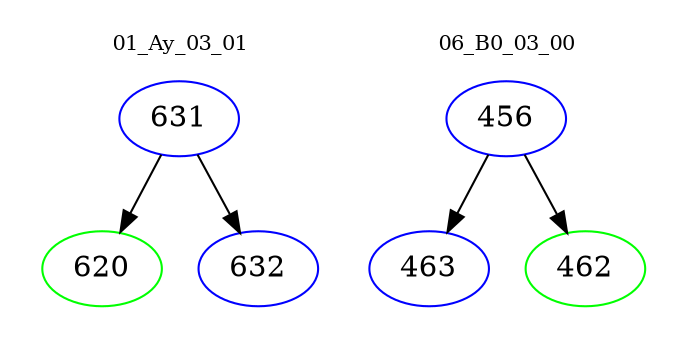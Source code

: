 digraph{
subgraph cluster_0 {
color = white
label = "01_Ay_03_01";
fontsize=10;
T0_631 [label="631", color="blue"]
T0_631 -> T0_620 [color="black"]
T0_620 [label="620", color="green"]
T0_631 -> T0_632 [color="black"]
T0_632 [label="632", color="blue"]
}
subgraph cluster_1 {
color = white
label = "06_B0_03_00";
fontsize=10;
T1_456 [label="456", color="blue"]
T1_456 -> T1_463 [color="black"]
T1_463 [label="463", color="blue"]
T1_456 -> T1_462 [color="black"]
T1_462 [label="462", color="green"]
}
}
